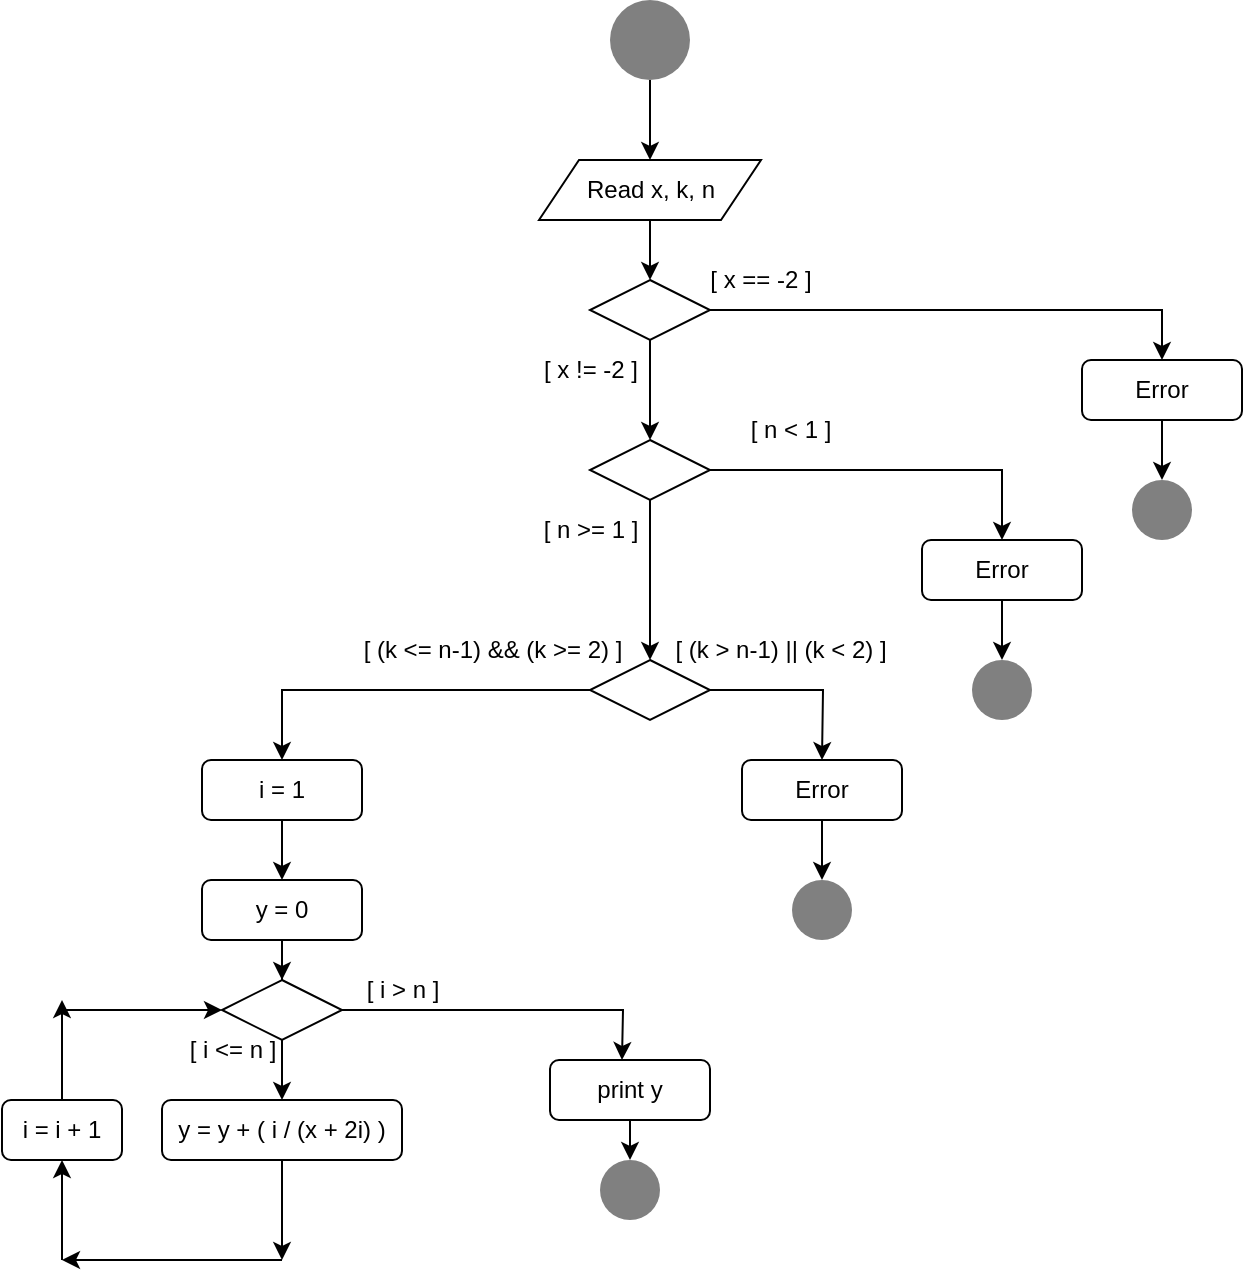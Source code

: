 <mxfile version="20.4.0" type="github">
  <diagram id="C5RBs43oDa-KdzZeNtuy" name="Page-1">
    <mxGraphModel dx="981" dy="520" grid="1" gridSize="10" guides="1" tooltips="1" connect="1" arrows="1" fold="1" page="1" pageScale="1" pageWidth="827" pageHeight="1169" math="0" shadow="0">
      <root>
        <mxCell id="WIyWlLk6GJQsqaUBKTNV-0" />
        <mxCell id="WIyWlLk6GJQsqaUBKTNV-1" parent="WIyWlLk6GJQsqaUBKTNV-0" />
        <mxCell id="-6qIgDZZnwqzFnBs26KQ-1" style="edgeStyle=orthogonalEdgeStyle;rounded=0;orthogonalLoop=1;jettySize=auto;html=1;" parent="WIyWlLk6GJQsqaUBKTNV-1" source="-6qIgDZZnwqzFnBs26KQ-0" edge="1">
          <mxGeometry relative="1" as="geometry">
            <mxPoint x="414" y="100" as="targetPoint" />
          </mxGeometry>
        </mxCell>
        <mxCell id="-6qIgDZZnwqzFnBs26KQ-0" value="" style="ellipse;whiteSpace=wrap;html=1;aspect=fixed;fillColor=#808080;strokeColor=none;" parent="WIyWlLk6GJQsqaUBKTNV-1" vertex="1">
          <mxGeometry x="394" y="20" width="40" height="40" as="geometry" />
        </mxCell>
        <mxCell id="-6qIgDZZnwqzFnBs26KQ-3" style="edgeStyle=orthogonalEdgeStyle;rounded=0;orthogonalLoop=1;jettySize=auto;html=1;" parent="WIyWlLk6GJQsqaUBKTNV-1" edge="1">
          <mxGeometry relative="1" as="geometry">
            <mxPoint x="414" y="160" as="targetPoint" />
            <mxPoint x="414" y="130" as="sourcePoint" />
          </mxGeometry>
        </mxCell>
        <mxCell id="-6qIgDZZnwqzFnBs26KQ-5" style="edgeStyle=orthogonalEdgeStyle;rounded=0;orthogonalLoop=1;jettySize=auto;html=1;" parent="WIyWlLk6GJQsqaUBKTNV-1" source="-6qIgDZZnwqzFnBs26KQ-4" edge="1">
          <mxGeometry relative="1" as="geometry">
            <mxPoint x="670" y="200" as="targetPoint" />
            <Array as="points">
              <mxPoint x="670" y="175" />
              <mxPoint x="670" y="200" />
            </Array>
          </mxGeometry>
        </mxCell>
        <mxCell id="-6qIgDZZnwqzFnBs26KQ-11" style="edgeStyle=orthogonalEdgeStyle;rounded=0;orthogonalLoop=1;jettySize=auto;html=1;" parent="WIyWlLk6GJQsqaUBKTNV-1" source="-6qIgDZZnwqzFnBs26KQ-4" edge="1">
          <mxGeometry relative="1" as="geometry">
            <mxPoint x="414" y="240" as="targetPoint" />
          </mxGeometry>
        </mxCell>
        <mxCell id="-6qIgDZZnwqzFnBs26KQ-4" value="" style="rhombus;whiteSpace=wrap;html=1;fillColor=#FFFFFF;" parent="WIyWlLk6GJQsqaUBKTNV-1" vertex="1">
          <mxGeometry x="384" y="160" width="60" height="30" as="geometry" />
        </mxCell>
        <mxCell id="-6qIgDZZnwqzFnBs26KQ-6" value="[ x == -2&amp;nbsp;]" style="text;html=1;align=center;verticalAlign=middle;resizable=0;points=[];autosize=1;strokeColor=none;fillColor=none;" parent="WIyWlLk6GJQsqaUBKTNV-1" vertex="1">
          <mxGeometry x="434" y="145" width="70" height="30" as="geometry" />
        </mxCell>
        <mxCell id="-6qIgDZZnwqzFnBs26KQ-13" style="edgeStyle=orthogonalEdgeStyle;rounded=0;orthogonalLoop=1;jettySize=auto;html=1;" parent="WIyWlLk6GJQsqaUBKTNV-1" source="-6qIgDZZnwqzFnBs26KQ-8" edge="1">
          <mxGeometry relative="1" as="geometry">
            <mxPoint x="670" y="260" as="targetPoint" />
          </mxGeometry>
        </mxCell>
        <mxCell id="-6qIgDZZnwqzFnBs26KQ-8" value="Error" style="rounded=1;whiteSpace=wrap;html=1;fillColor=#FFFFFF;" parent="WIyWlLk6GJQsqaUBKTNV-1" vertex="1">
          <mxGeometry x="630" y="200" width="80" height="30" as="geometry" />
        </mxCell>
        <mxCell id="-6qIgDZZnwqzFnBs26KQ-10" value="" style="ellipse;whiteSpace=wrap;html=1;aspect=fixed;fillColor=#808080;strokeColor=none;" parent="WIyWlLk6GJQsqaUBKTNV-1" vertex="1">
          <mxGeometry x="655" y="260" width="30" height="30" as="geometry" />
        </mxCell>
        <mxCell id="-6qIgDZZnwqzFnBs26KQ-17" style="edgeStyle=orthogonalEdgeStyle;rounded=0;orthogonalLoop=1;jettySize=auto;html=1;" parent="WIyWlLk6GJQsqaUBKTNV-1" source="-6qIgDZZnwqzFnBs26KQ-15" edge="1">
          <mxGeometry relative="1" as="geometry">
            <mxPoint x="590" y="290" as="targetPoint" />
            <Array as="points">
              <mxPoint x="590" y="255" />
              <mxPoint x="590" y="280" />
            </Array>
          </mxGeometry>
        </mxCell>
        <mxCell id="-6qIgDZZnwqzFnBs26KQ-22" style="edgeStyle=orthogonalEdgeStyle;rounded=0;orthogonalLoop=1;jettySize=auto;html=1;entryX=0.5;entryY=0;entryDx=0;entryDy=0;" parent="WIyWlLk6GJQsqaUBKTNV-1" source="-6qIgDZZnwqzFnBs26KQ-15" target="-6qIgDZZnwqzFnBs26KQ-23" edge="1">
          <mxGeometry relative="1" as="geometry">
            <mxPoint x="414" y="320" as="targetPoint" />
          </mxGeometry>
        </mxCell>
        <mxCell id="-6qIgDZZnwqzFnBs26KQ-15" value="" style="rhombus;whiteSpace=wrap;html=1;fillColor=#FFFFFF;" parent="WIyWlLk6GJQsqaUBKTNV-1" vertex="1">
          <mxGeometry x="384" y="240" width="60" height="30" as="geometry" />
        </mxCell>
        <mxCell id="-6qIgDZZnwqzFnBs26KQ-16" value="[ x != -2&amp;nbsp;]" style="text;html=1;align=center;verticalAlign=middle;resizable=0;points=[];autosize=1;strokeColor=none;fillColor=none;" parent="WIyWlLk6GJQsqaUBKTNV-1" vertex="1">
          <mxGeometry x="349" y="190" width="70" height="30" as="geometry" />
        </mxCell>
        <mxCell id="-6qIgDZZnwqzFnBs26KQ-18" value="[ n &amp;lt;&amp;nbsp;1 ]" style="text;html=1;align=center;verticalAlign=middle;resizable=0;points=[];autosize=1;strokeColor=none;fillColor=none;" parent="WIyWlLk6GJQsqaUBKTNV-1" vertex="1">
          <mxGeometry x="454" y="220" width="60" height="30" as="geometry" />
        </mxCell>
        <mxCell id="-6qIgDZZnwqzFnBs26KQ-20" style="edgeStyle=orthogonalEdgeStyle;rounded=0;orthogonalLoop=1;jettySize=auto;html=1;" parent="WIyWlLk6GJQsqaUBKTNV-1" source="-6qIgDZZnwqzFnBs26KQ-19" edge="1">
          <mxGeometry relative="1" as="geometry">
            <mxPoint x="590" y="350" as="targetPoint" />
          </mxGeometry>
        </mxCell>
        <mxCell id="-6qIgDZZnwqzFnBs26KQ-19" value="Error" style="rounded=1;whiteSpace=wrap;html=1;fillColor=#FFFFFF;" parent="WIyWlLk6GJQsqaUBKTNV-1" vertex="1">
          <mxGeometry x="550" y="290" width="80" height="30" as="geometry" />
        </mxCell>
        <mxCell id="-6qIgDZZnwqzFnBs26KQ-21" value="" style="ellipse;whiteSpace=wrap;html=1;aspect=fixed;fillColor=#808080;strokeColor=none;" parent="WIyWlLk6GJQsqaUBKTNV-1" vertex="1">
          <mxGeometry x="575" y="350" width="30" height="30" as="geometry" />
        </mxCell>
        <mxCell id="-6qIgDZZnwqzFnBs26KQ-28" style="edgeStyle=orthogonalEdgeStyle;rounded=0;orthogonalLoop=1;jettySize=auto;html=1;" parent="WIyWlLk6GJQsqaUBKTNV-1" source="-6qIgDZZnwqzFnBs26KQ-23" edge="1">
          <mxGeometry relative="1" as="geometry">
            <mxPoint x="500" y="400" as="targetPoint" />
          </mxGeometry>
        </mxCell>
        <mxCell id="-6qIgDZZnwqzFnBs26KQ-32" style="edgeStyle=orthogonalEdgeStyle;rounded=0;orthogonalLoop=1;jettySize=auto;html=1;" parent="WIyWlLk6GJQsqaUBKTNV-1" source="-6qIgDZZnwqzFnBs26KQ-23" edge="1">
          <mxGeometry relative="1" as="geometry">
            <mxPoint x="230" y="400" as="targetPoint" />
            <Array as="points">
              <mxPoint x="230" y="365" />
              <mxPoint x="230" y="400" />
            </Array>
          </mxGeometry>
        </mxCell>
        <mxCell id="-6qIgDZZnwqzFnBs26KQ-23" value="" style="rhombus;whiteSpace=wrap;html=1;fillColor=#FFFFFF;" parent="WIyWlLk6GJQsqaUBKTNV-1" vertex="1">
          <mxGeometry x="384" y="350" width="60" height="30" as="geometry" />
        </mxCell>
        <mxCell id="-6qIgDZZnwqzFnBs26KQ-25" value="[ n &amp;gt;= 1 ]" style="text;html=1;align=center;verticalAlign=middle;resizable=0;points=[];autosize=1;strokeColor=none;fillColor=none;" parent="WIyWlLk6GJQsqaUBKTNV-1" vertex="1">
          <mxGeometry x="349" y="270" width="70" height="30" as="geometry" />
        </mxCell>
        <mxCell id="-6qIgDZZnwqzFnBs26KQ-27" value="[ (k &amp;gt; n-1) || (k &amp;lt; 2) ]" style="text;html=1;align=center;verticalAlign=middle;resizable=0;points=[];autosize=1;strokeColor=none;fillColor=none;" parent="WIyWlLk6GJQsqaUBKTNV-1" vertex="1">
          <mxGeometry x="414" y="330" width="130" height="30" as="geometry" />
        </mxCell>
        <mxCell id="-6qIgDZZnwqzFnBs26KQ-30" style="edgeStyle=orthogonalEdgeStyle;rounded=0;orthogonalLoop=1;jettySize=auto;html=1;" parent="WIyWlLk6GJQsqaUBKTNV-1" source="-6qIgDZZnwqzFnBs26KQ-29" edge="1">
          <mxGeometry relative="1" as="geometry">
            <mxPoint x="500" y="460" as="targetPoint" />
          </mxGeometry>
        </mxCell>
        <mxCell id="-6qIgDZZnwqzFnBs26KQ-29" value="Error" style="rounded=1;whiteSpace=wrap;html=1;fillColor=#FFFFFF;" parent="WIyWlLk6GJQsqaUBKTNV-1" vertex="1">
          <mxGeometry x="460" y="400" width="80" height="30" as="geometry" />
        </mxCell>
        <mxCell id="-6qIgDZZnwqzFnBs26KQ-31" value="" style="ellipse;whiteSpace=wrap;html=1;aspect=fixed;fillColor=#808080;strokeColor=none;" parent="WIyWlLk6GJQsqaUBKTNV-1" vertex="1">
          <mxGeometry x="485" y="460" width="30" height="30" as="geometry" />
        </mxCell>
        <mxCell id="-6qIgDZZnwqzFnBs26KQ-46" style="edgeStyle=orthogonalEdgeStyle;rounded=0;orthogonalLoop=1;jettySize=auto;html=1;" parent="WIyWlLk6GJQsqaUBKTNV-1" source="-6qIgDZZnwqzFnBs26KQ-34" edge="1">
          <mxGeometry relative="1" as="geometry">
            <mxPoint x="400" y="550" as="targetPoint" />
          </mxGeometry>
        </mxCell>
        <mxCell id="-6qIgDZZnwqzFnBs26KQ-51" style="edgeStyle=orthogonalEdgeStyle;rounded=0;orthogonalLoop=1;jettySize=auto;html=1;" parent="WIyWlLk6GJQsqaUBKTNV-1" source="-6qIgDZZnwqzFnBs26KQ-34" edge="1">
          <mxGeometry relative="1" as="geometry">
            <mxPoint x="230" y="570" as="targetPoint" />
          </mxGeometry>
        </mxCell>
        <mxCell id="-6qIgDZZnwqzFnBs26KQ-34" value="" style="rhombus;whiteSpace=wrap;html=1;fillColor=#FFFFFF;" parent="WIyWlLk6GJQsqaUBKTNV-1" vertex="1">
          <mxGeometry x="200" y="510" width="60" height="30" as="geometry" />
        </mxCell>
        <mxCell id="-6qIgDZZnwqzFnBs26KQ-35" value="[ (k &amp;lt;= n-1) &amp;amp;&amp;amp; (k &amp;gt;= 2) ]" style="text;html=1;align=center;verticalAlign=middle;resizable=0;points=[];autosize=1;strokeColor=none;fillColor=none;" parent="WIyWlLk6GJQsqaUBKTNV-1" vertex="1">
          <mxGeometry x="260" y="330" width="150" height="30" as="geometry" />
        </mxCell>
        <mxCell id="-6qIgDZZnwqzFnBs26KQ-38" style="edgeStyle=orthogonalEdgeStyle;rounded=0;orthogonalLoop=1;jettySize=auto;html=1;" parent="WIyWlLk6GJQsqaUBKTNV-1" source="-6qIgDZZnwqzFnBs26KQ-36" edge="1">
          <mxGeometry relative="1" as="geometry">
            <mxPoint x="230" y="460" as="targetPoint" />
          </mxGeometry>
        </mxCell>
        <mxCell id="-6qIgDZZnwqzFnBs26KQ-36" value="i = 1" style="rounded=1;whiteSpace=wrap;html=1;fillColor=#FFFFFF;" parent="WIyWlLk6GJQsqaUBKTNV-1" vertex="1">
          <mxGeometry x="190" y="400" width="80" height="30" as="geometry" />
        </mxCell>
        <mxCell id="-6qIgDZZnwqzFnBs26KQ-40" value="[ i &amp;gt; n ]" style="text;html=1;align=center;verticalAlign=middle;resizable=0;points=[];autosize=1;strokeColor=none;fillColor=none;" parent="WIyWlLk6GJQsqaUBKTNV-1" vertex="1">
          <mxGeometry x="260" y="500" width="60" height="30" as="geometry" />
        </mxCell>
        <mxCell id="-6qIgDZZnwqzFnBs26KQ-43" style="edgeStyle=orthogonalEdgeStyle;rounded=0;orthogonalLoop=1;jettySize=auto;html=1;" parent="WIyWlLk6GJQsqaUBKTNV-1" source="-6qIgDZZnwqzFnBs26KQ-42" target="-6qIgDZZnwqzFnBs26KQ-34" edge="1">
          <mxGeometry relative="1" as="geometry" />
        </mxCell>
        <mxCell id="-6qIgDZZnwqzFnBs26KQ-42" value="y = 0" style="rounded=1;whiteSpace=wrap;html=1;fillColor=#FFFFFF;" parent="WIyWlLk6GJQsqaUBKTNV-1" vertex="1">
          <mxGeometry x="190" y="460" width="80" height="30" as="geometry" />
        </mxCell>
        <mxCell id="-6qIgDZZnwqzFnBs26KQ-49" style="edgeStyle=orthogonalEdgeStyle;rounded=0;orthogonalLoop=1;jettySize=auto;html=1;" parent="WIyWlLk6GJQsqaUBKTNV-1" source="-6qIgDZZnwqzFnBs26KQ-47" edge="1">
          <mxGeometry relative="1" as="geometry">
            <mxPoint x="404" y="600" as="targetPoint" />
          </mxGeometry>
        </mxCell>
        <mxCell id="-6qIgDZZnwqzFnBs26KQ-47" value="print y" style="rounded=1;whiteSpace=wrap;html=1;fillColor=#FFFFFF;" parent="WIyWlLk6GJQsqaUBKTNV-1" vertex="1">
          <mxGeometry x="364" y="550" width="80" height="30" as="geometry" />
        </mxCell>
        <mxCell id="-6qIgDZZnwqzFnBs26KQ-50" value="" style="ellipse;whiteSpace=wrap;html=1;aspect=fixed;fillColor=#808080;strokeColor=none;" parent="WIyWlLk6GJQsqaUBKTNV-1" vertex="1">
          <mxGeometry x="389" y="600" width="30" height="30" as="geometry" />
        </mxCell>
        <mxCell id="-6qIgDZZnwqzFnBs26KQ-52" value="[ i &amp;lt;= n ]" style="text;html=1;align=center;verticalAlign=middle;resizable=0;points=[];autosize=1;strokeColor=none;fillColor=none;" parent="WIyWlLk6GJQsqaUBKTNV-1" vertex="1">
          <mxGeometry x="170" y="530" width="70" height="30" as="geometry" />
        </mxCell>
        <mxCell id="-6qIgDZZnwqzFnBs26KQ-54" style="edgeStyle=orthogonalEdgeStyle;rounded=0;orthogonalLoop=1;jettySize=auto;html=1;" parent="WIyWlLk6GJQsqaUBKTNV-1" source="-6qIgDZZnwqzFnBs26KQ-53" edge="1">
          <mxGeometry relative="1" as="geometry">
            <mxPoint x="230" y="650" as="targetPoint" />
          </mxGeometry>
        </mxCell>
        <mxCell id="-6qIgDZZnwqzFnBs26KQ-53" value="y = y + ( i / (x + 2i) )" style="rounded=1;whiteSpace=wrap;html=1;fillColor=#FFFFFF;" parent="WIyWlLk6GJQsqaUBKTNV-1" vertex="1">
          <mxGeometry x="170" y="570" width="120" height="30" as="geometry" />
        </mxCell>
        <mxCell id="-6qIgDZZnwqzFnBs26KQ-55" value="" style="endArrow=classic;html=1;rounded=0;" parent="WIyWlLk6GJQsqaUBKTNV-1" edge="1">
          <mxGeometry width="50" height="50" relative="1" as="geometry">
            <mxPoint x="230" y="650" as="sourcePoint" />
            <mxPoint x="120" y="650" as="targetPoint" />
          </mxGeometry>
        </mxCell>
        <mxCell id="-6qIgDZZnwqzFnBs26KQ-57" value="" style="endArrow=classic;html=1;rounded=0;entryX=0;entryY=0.5;entryDx=0;entryDy=0;" parent="WIyWlLk6GJQsqaUBKTNV-1" target="-6qIgDZZnwqzFnBs26KQ-34" edge="1">
          <mxGeometry width="50" height="50" relative="1" as="geometry">
            <mxPoint x="120" y="525" as="sourcePoint" />
            <mxPoint x="150" y="480" as="targetPoint" />
          </mxGeometry>
        </mxCell>
        <mxCell id="-6qIgDZZnwqzFnBs26KQ-58" value="Read x, k, n" style="shape=parallelogram;perimeter=parallelogramPerimeter;whiteSpace=wrap;html=1;fixedSize=1;fillColor=#FFFFFF;" parent="WIyWlLk6GJQsqaUBKTNV-1" vertex="1">
          <mxGeometry x="358.5" y="100" width="111" height="30" as="geometry" />
        </mxCell>
        <mxCell id="ti7Bx595oPR7pnZpchU6-2" style="edgeStyle=orthogonalEdgeStyle;rounded=0;orthogonalLoop=1;jettySize=auto;html=1;" edge="1" parent="WIyWlLk6GJQsqaUBKTNV-1" source="ti7Bx595oPR7pnZpchU6-0">
          <mxGeometry relative="1" as="geometry">
            <mxPoint x="120" y="520" as="targetPoint" />
          </mxGeometry>
        </mxCell>
        <mxCell id="ti7Bx595oPR7pnZpchU6-0" value="i = i + 1" style="rounded=1;whiteSpace=wrap;html=1;fillColor=#FFFFFF;" vertex="1" parent="WIyWlLk6GJQsqaUBKTNV-1">
          <mxGeometry x="90" y="570" width="60" height="30" as="geometry" />
        </mxCell>
        <mxCell id="ti7Bx595oPR7pnZpchU6-1" value="" style="endArrow=classic;html=1;rounded=0;entryX=0.5;entryY=1;entryDx=0;entryDy=0;" edge="1" parent="WIyWlLk6GJQsqaUBKTNV-1" target="ti7Bx595oPR7pnZpchU6-0">
          <mxGeometry width="50" height="50" relative="1" as="geometry">
            <mxPoint x="120" y="650" as="sourcePoint" />
            <mxPoint x="260" y="570" as="targetPoint" />
          </mxGeometry>
        </mxCell>
      </root>
    </mxGraphModel>
  </diagram>
</mxfile>
